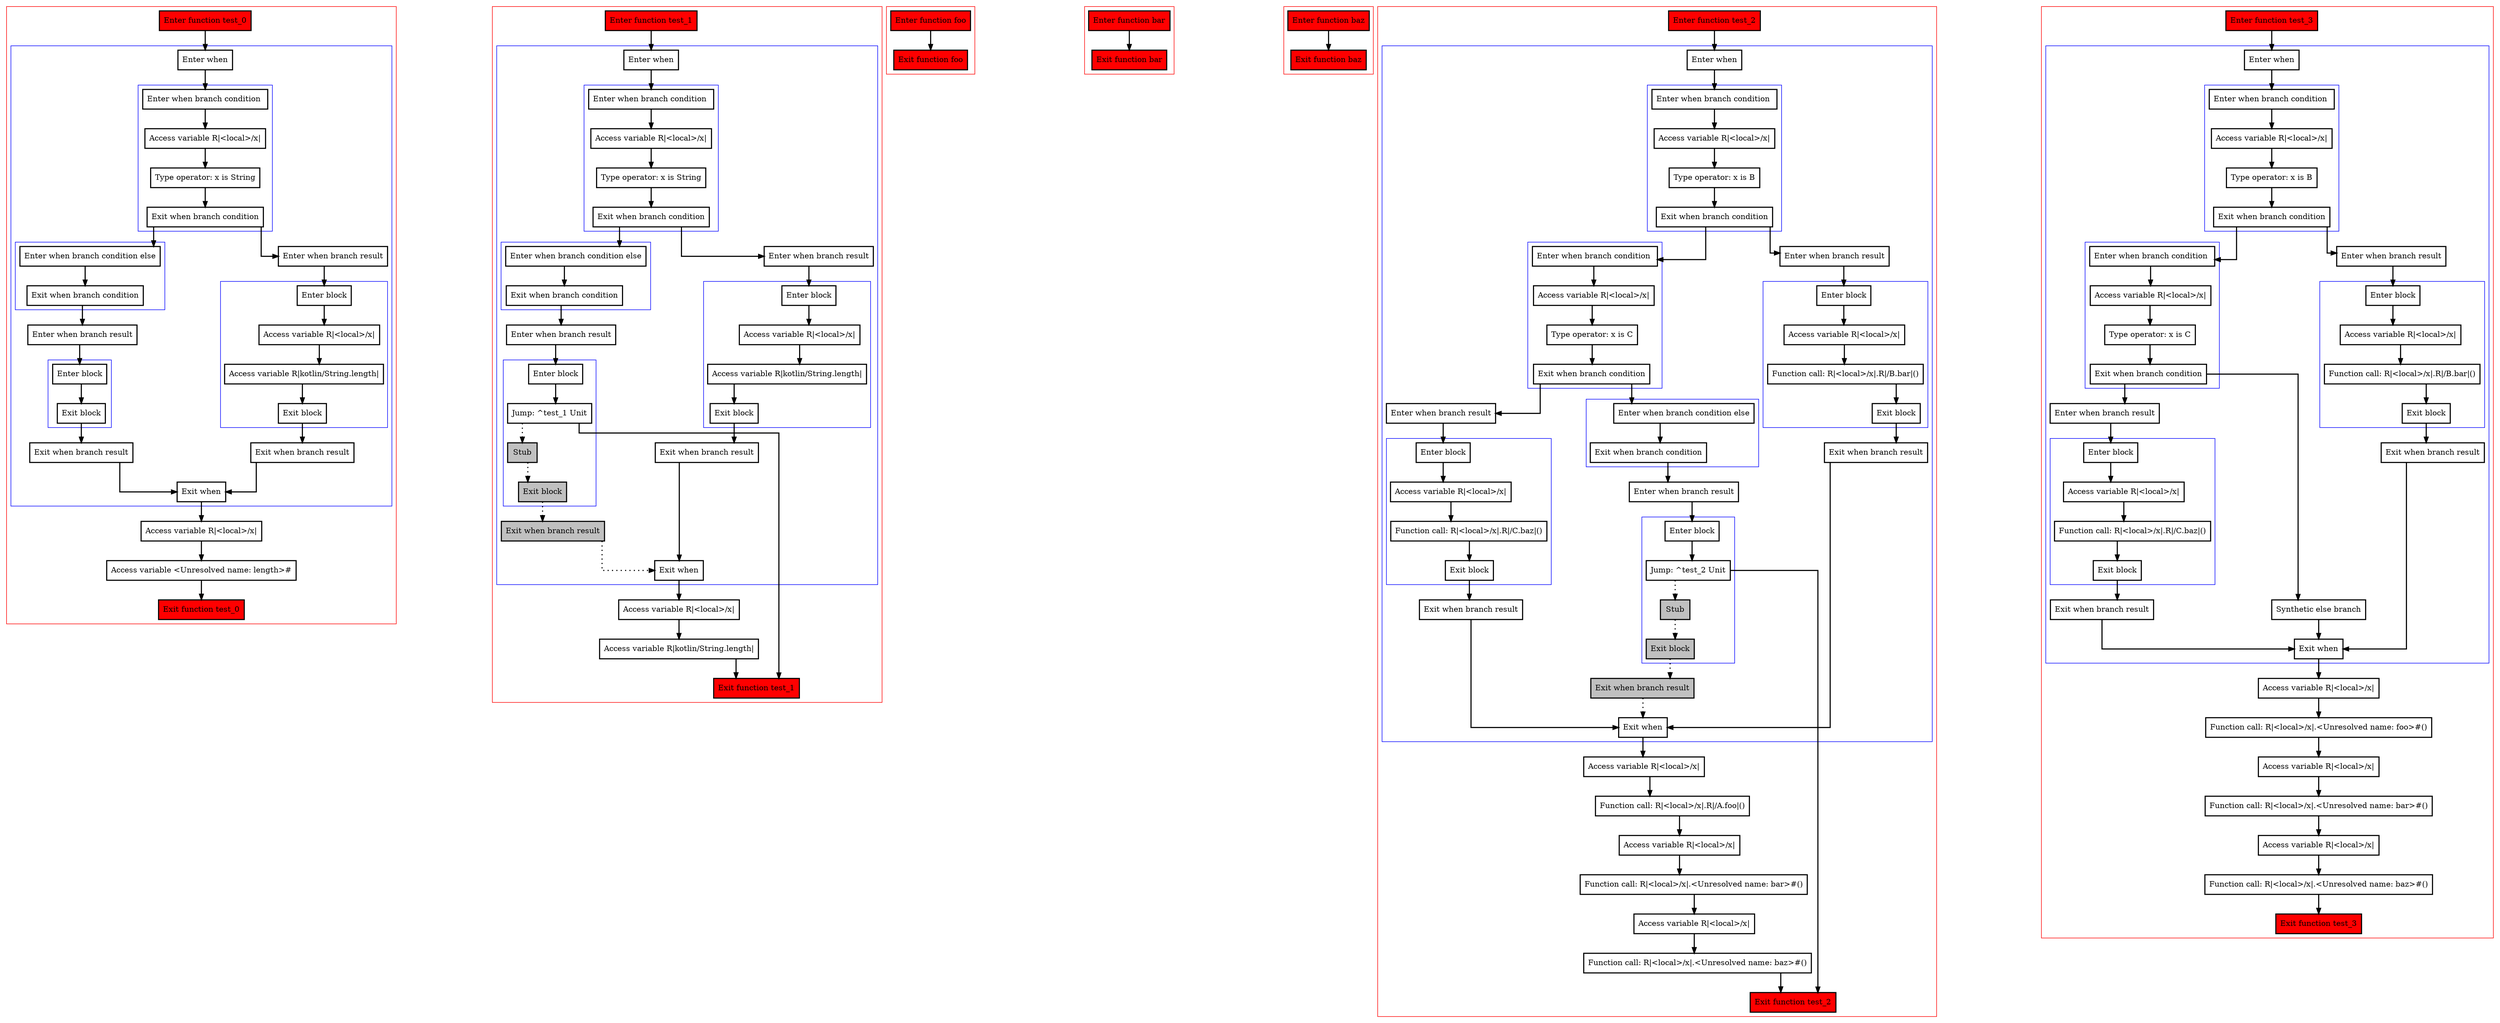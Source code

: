 digraph returns_kt {
  graph [splines=ortho nodesep=3]
  node [shape=box penwidth=2]
  edge [penwidth=2]

  subgraph cluster_0 {
    color=red
    0 [label="Enter function test_0" style="filled" fillcolor=red];
    subgraph cluster_1 {
      color=blue
      1 [label="Enter when"];
      subgraph cluster_2 {
        color=blue
        2 [label="Enter when branch condition "];
        3 [label="Access variable R|<local>/x|"];
        4 [label="Type operator: x is String"];
        5 [label="Exit when branch condition"];
      }
      subgraph cluster_3 {
        color=blue
        6 [label="Enter when branch condition else"];
        7 [label="Exit when branch condition"];
      }
      8 [label="Enter when branch result"];
      subgraph cluster_4 {
        color=blue
        9 [label="Enter block"];
        10 [label="Exit block"];
      }
      11 [label="Exit when branch result"];
      12 [label="Enter when branch result"];
      subgraph cluster_5 {
        color=blue
        13 [label="Enter block"];
        14 [label="Access variable R|<local>/x|"];
        15 [label="Access variable R|kotlin/String.length|"];
        16 [label="Exit block"];
      }
      17 [label="Exit when branch result"];
      18 [label="Exit when"];
    }
    19 [label="Access variable R|<local>/x|"];
    20 [label="Access variable <Unresolved name: length>#"];
    21 [label="Exit function test_0" style="filled" fillcolor=red];
  }

  0 -> {1};
  1 -> {2};
  2 -> {3};
  3 -> {4};
  4 -> {5};
  5 -> {12 6};
  6 -> {7};
  7 -> {8};
  8 -> {9};
  9 -> {10};
  10 -> {11};
  11 -> {18};
  12 -> {13};
  13 -> {14};
  14 -> {15};
  15 -> {16};
  16 -> {17};
  17 -> {18};
  18 -> {19};
  19 -> {20};
  20 -> {21};

  subgraph cluster_6 {
    color=red
    22 [label="Enter function test_1" style="filled" fillcolor=red];
    subgraph cluster_7 {
      color=blue
      23 [label="Enter when"];
      subgraph cluster_8 {
        color=blue
        24 [label="Enter when branch condition "];
        25 [label="Access variable R|<local>/x|"];
        26 [label="Type operator: x is String"];
        27 [label="Exit when branch condition"];
      }
      subgraph cluster_9 {
        color=blue
        28 [label="Enter when branch condition else"];
        29 [label="Exit when branch condition"];
      }
      30 [label="Enter when branch result"];
      subgraph cluster_10 {
        color=blue
        31 [label="Enter block"];
        32 [label="Jump: ^test_1 Unit"];
        33 [label="Stub" style="filled" fillcolor=gray];
        34 [label="Exit block" style="filled" fillcolor=gray];
      }
      35 [label="Exit when branch result" style="filled" fillcolor=gray];
      36 [label="Enter when branch result"];
      subgraph cluster_11 {
        color=blue
        37 [label="Enter block"];
        38 [label="Access variable R|<local>/x|"];
        39 [label="Access variable R|kotlin/String.length|"];
        40 [label="Exit block"];
      }
      41 [label="Exit when branch result"];
      42 [label="Exit when"];
    }
    43 [label="Access variable R|<local>/x|"];
    44 [label="Access variable R|kotlin/String.length|"];
    45 [label="Exit function test_1" style="filled" fillcolor=red];
  }

  22 -> {23};
  23 -> {24};
  24 -> {25};
  25 -> {26};
  26 -> {27};
  27 -> {36 28};
  28 -> {29};
  29 -> {30};
  30 -> {31};
  31 -> {32};
  32 -> {45};
  32 -> {33} [style=dotted];
  33 -> {34} [style=dotted];
  34 -> {35} [style=dotted];
  35 -> {42} [style=dotted];
  36 -> {37};
  37 -> {38};
  38 -> {39};
  39 -> {40};
  40 -> {41};
  41 -> {42};
  42 -> {43};
  43 -> {44};
  44 -> {45};

  subgraph cluster_12 {
    color=red
    46 [label="Enter function foo" style="filled" fillcolor=red];
    47 [label="Exit function foo" style="filled" fillcolor=red];
  }

  46 -> {47};

  subgraph cluster_13 {
    color=red
    48 [label="Enter function bar" style="filled" fillcolor=red];
    49 [label="Exit function bar" style="filled" fillcolor=red];
  }

  48 -> {49};

  subgraph cluster_14 {
    color=red
    50 [label="Enter function baz" style="filled" fillcolor=red];
    51 [label="Exit function baz" style="filled" fillcolor=red];
  }

  50 -> {51};

  subgraph cluster_15 {
    color=red
    52 [label="Enter function test_2" style="filled" fillcolor=red];
    subgraph cluster_16 {
      color=blue
      53 [label="Enter when"];
      subgraph cluster_17 {
        color=blue
        54 [label="Enter when branch condition "];
        55 [label="Access variable R|<local>/x|"];
        56 [label="Type operator: x is B"];
        57 [label="Exit when branch condition"];
      }
      subgraph cluster_18 {
        color=blue
        58 [label="Enter when branch condition "];
        59 [label="Access variable R|<local>/x|"];
        60 [label="Type operator: x is C"];
        61 [label="Exit when branch condition"];
      }
      subgraph cluster_19 {
        color=blue
        62 [label="Enter when branch condition else"];
        63 [label="Exit when branch condition"];
      }
      64 [label="Enter when branch result"];
      subgraph cluster_20 {
        color=blue
        65 [label="Enter block"];
        66 [label="Jump: ^test_2 Unit"];
        67 [label="Stub" style="filled" fillcolor=gray];
        68 [label="Exit block" style="filled" fillcolor=gray];
      }
      69 [label="Exit when branch result" style="filled" fillcolor=gray];
      70 [label="Enter when branch result"];
      subgraph cluster_21 {
        color=blue
        71 [label="Enter block"];
        72 [label="Access variable R|<local>/x|"];
        73 [label="Function call: R|<local>/x|.R|/C.baz|()"];
        74 [label="Exit block"];
      }
      75 [label="Exit when branch result"];
      76 [label="Enter when branch result"];
      subgraph cluster_22 {
        color=blue
        77 [label="Enter block"];
        78 [label="Access variable R|<local>/x|"];
        79 [label="Function call: R|<local>/x|.R|/B.bar|()"];
        80 [label="Exit block"];
      }
      81 [label="Exit when branch result"];
      82 [label="Exit when"];
    }
    83 [label="Access variable R|<local>/x|"];
    84 [label="Function call: R|<local>/x|.R|/A.foo|()"];
    85 [label="Access variable R|<local>/x|"];
    86 [label="Function call: R|<local>/x|.<Unresolved name: bar>#()"];
    87 [label="Access variable R|<local>/x|"];
    88 [label="Function call: R|<local>/x|.<Unresolved name: baz>#()"];
    89 [label="Exit function test_2" style="filled" fillcolor=red];
  }

  52 -> {53};
  53 -> {54};
  54 -> {55};
  55 -> {56};
  56 -> {57};
  57 -> {76 58};
  58 -> {59};
  59 -> {60};
  60 -> {61};
  61 -> {70 62};
  62 -> {63};
  63 -> {64};
  64 -> {65};
  65 -> {66};
  66 -> {89};
  66 -> {67} [style=dotted];
  67 -> {68} [style=dotted];
  68 -> {69} [style=dotted];
  69 -> {82} [style=dotted];
  70 -> {71};
  71 -> {72};
  72 -> {73};
  73 -> {74};
  74 -> {75};
  75 -> {82};
  76 -> {77};
  77 -> {78};
  78 -> {79};
  79 -> {80};
  80 -> {81};
  81 -> {82};
  82 -> {83};
  83 -> {84};
  84 -> {85};
  85 -> {86};
  86 -> {87};
  87 -> {88};
  88 -> {89};

  subgraph cluster_23 {
    color=red
    90 [label="Enter function test_3" style="filled" fillcolor=red];
    subgraph cluster_24 {
      color=blue
      91 [label="Enter when"];
      subgraph cluster_25 {
        color=blue
        92 [label="Enter when branch condition "];
        93 [label="Access variable R|<local>/x|"];
        94 [label="Type operator: x is B"];
        95 [label="Exit when branch condition"];
      }
      subgraph cluster_26 {
        color=blue
        96 [label="Enter when branch condition "];
        97 [label="Access variable R|<local>/x|"];
        98 [label="Type operator: x is C"];
        99 [label="Exit when branch condition"];
      }
      100 [label="Synthetic else branch"];
      101 [label="Enter when branch result"];
      subgraph cluster_27 {
        color=blue
        102 [label="Enter block"];
        103 [label="Access variable R|<local>/x|"];
        104 [label="Function call: R|<local>/x|.R|/C.baz|()"];
        105 [label="Exit block"];
      }
      106 [label="Exit when branch result"];
      107 [label="Enter when branch result"];
      subgraph cluster_28 {
        color=blue
        108 [label="Enter block"];
        109 [label="Access variable R|<local>/x|"];
        110 [label="Function call: R|<local>/x|.R|/B.bar|()"];
        111 [label="Exit block"];
      }
      112 [label="Exit when branch result"];
      113 [label="Exit when"];
    }
    114 [label="Access variable R|<local>/x|"];
    115 [label="Function call: R|<local>/x|.<Unresolved name: foo>#()"];
    116 [label="Access variable R|<local>/x|"];
    117 [label="Function call: R|<local>/x|.<Unresolved name: bar>#()"];
    118 [label="Access variable R|<local>/x|"];
    119 [label="Function call: R|<local>/x|.<Unresolved name: baz>#()"];
    120 [label="Exit function test_3" style="filled" fillcolor=red];
  }

  90 -> {91};
  91 -> {92};
  92 -> {93};
  93 -> {94};
  94 -> {95};
  95 -> {107 96};
  96 -> {97};
  97 -> {98};
  98 -> {99};
  99 -> {101 100};
  100 -> {113};
  101 -> {102};
  102 -> {103};
  103 -> {104};
  104 -> {105};
  105 -> {106};
  106 -> {113};
  107 -> {108};
  108 -> {109};
  109 -> {110};
  110 -> {111};
  111 -> {112};
  112 -> {113};
  113 -> {114};
  114 -> {115};
  115 -> {116};
  116 -> {117};
  117 -> {118};
  118 -> {119};
  119 -> {120};

}

